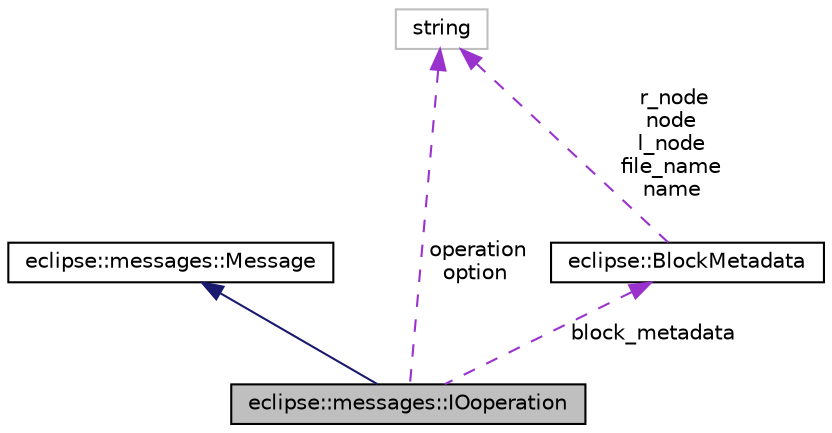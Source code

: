 digraph G
{
  edge [fontname="Helvetica",fontsize="10",labelfontname="Helvetica",labelfontsize="10"];
  node [fontname="Helvetica",fontsize="10",shape=record];
  Node1 [label="eclipse::messages::IOoperation",height=0.2,width=0.4,color="black", fillcolor="grey75", style="filled" fontcolor="black"];
  Node2 -> Node1 [dir="back",color="midnightblue",fontsize="10",style="solid",fontname="Helvetica"];
  Node2 [label="eclipse::messages::Message",height=0.2,width=0.4,color="black", fillcolor="white", style="filled",URL="$structeclipse_1_1messages_1_1Message.html"];
  Node3 -> Node1 [dir="back",color="darkorchid3",fontsize="10",style="dashed",label=" block_metadata" ,fontname="Helvetica"];
  Node3 [label="eclipse::BlockMetadata",height=0.2,width=0.4,color="black", fillcolor="white", style="filled",URL="$structeclipse_1_1BlockMetadata.html"];
  Node4 -> Node3 [dir="back",color="darkorchid3",fontsize="10",style="dashed",label=" r_node\nnode\nl_node\nfile_name\nname" ,fontname="Helvetica"];
  Node4 [label="string",height=0.2,width=0.4,color="grey75", fillcolor="white", style="filled"];
  Node4 -> Node1 [dir="back",color="darkorchid3",fontsize="10",style="dashed",label=" operation\noption" ,fontname="Helvetica"];
}

